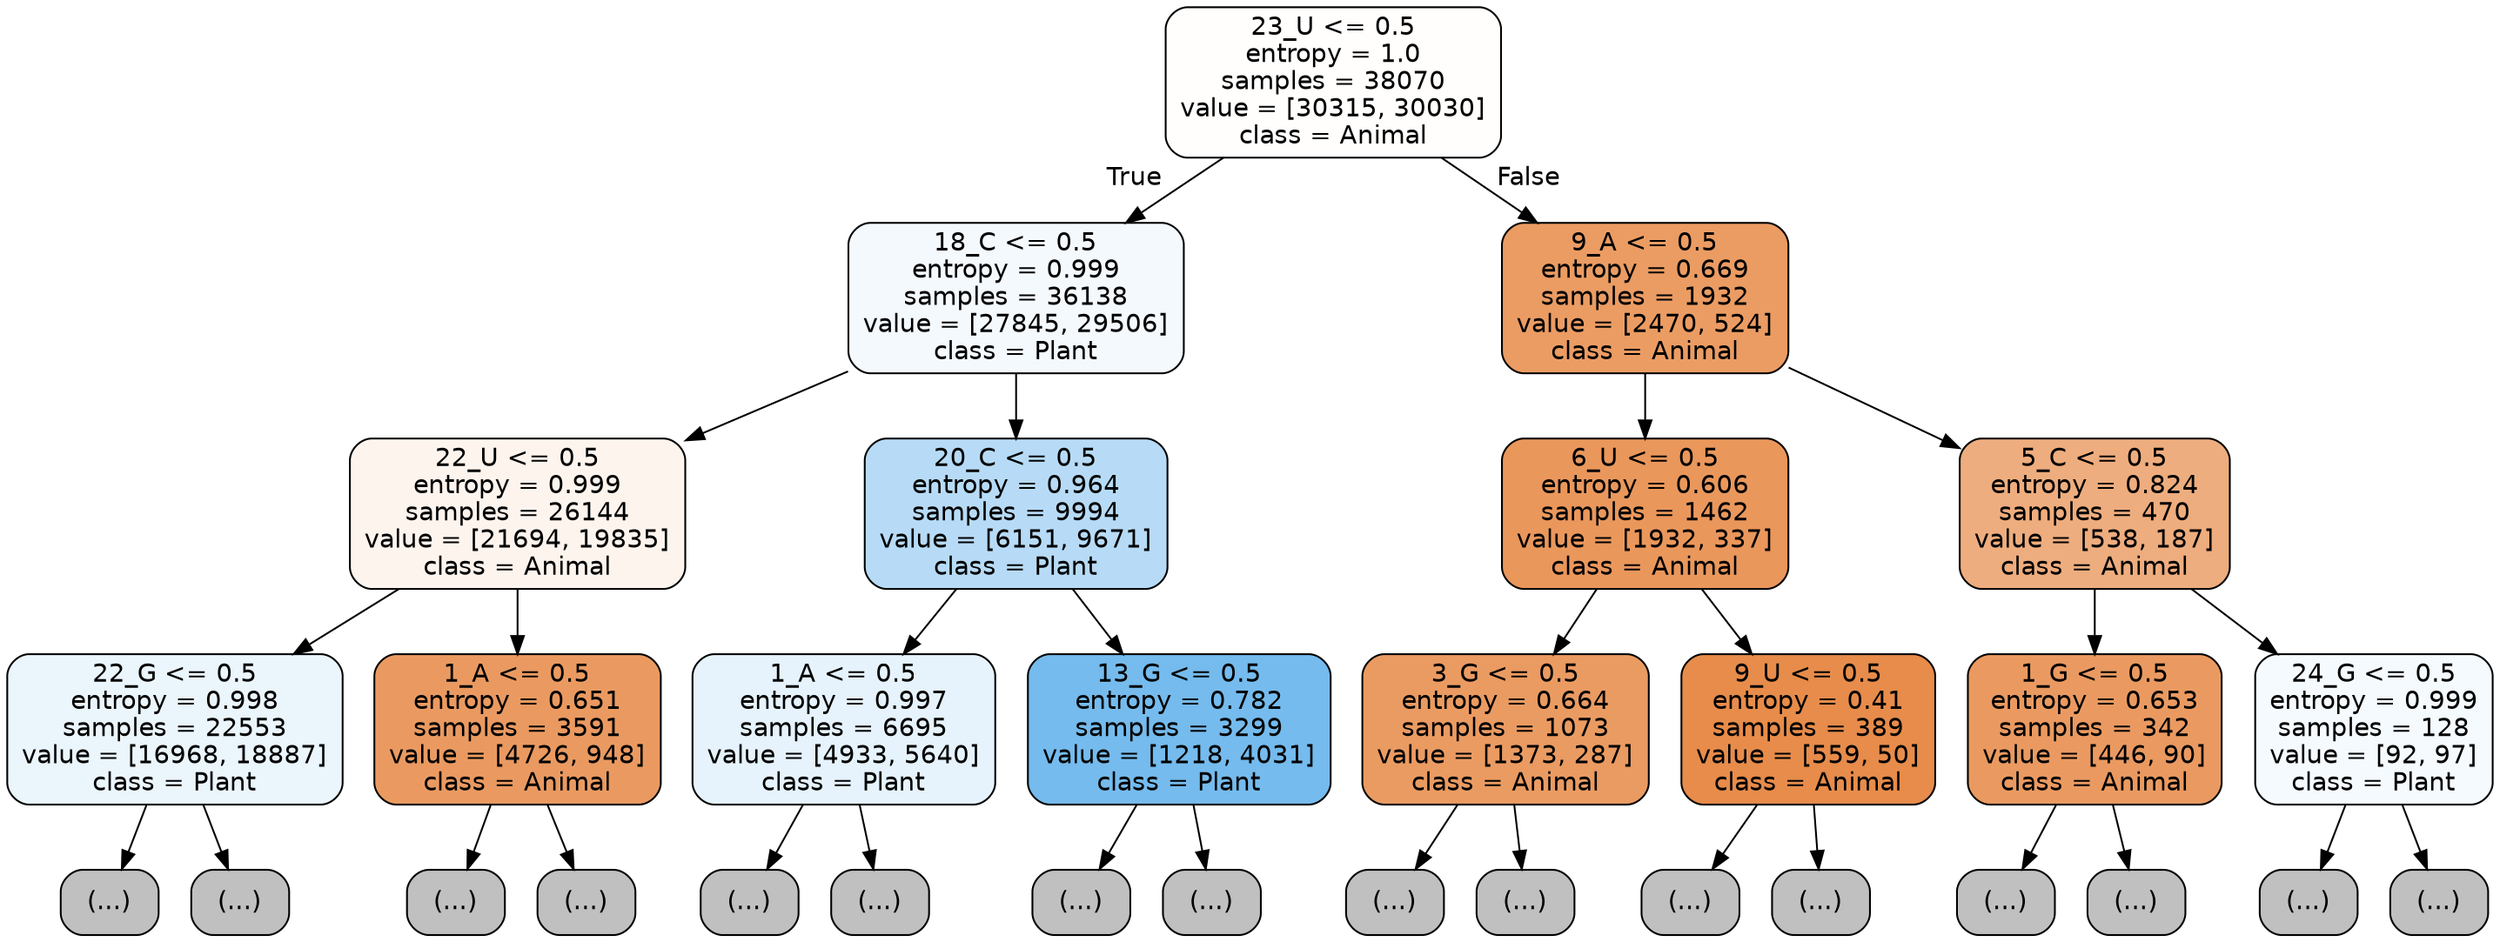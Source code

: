 digraph Tree {
node [shape=box, style="filled, rounded", color="black", fontname="helvetica"] ;
edge [fontname="helvetica"] ;
0 [label="23_U <= 0.5\nentropy = 1.0\nsamples = 38070\nvalue = [30315, 30030]\nclass = Animal", fillcolor="#fffefd"] ;
1 [label="18_C <= 0.5\nentropy = 0.999\nsamples = 36138\nvalue = [27845, 29506]\nclass = Plant", fillcolor="#f4f9fe"] ;
0 -> 1 [labeldistance=2.5, labelangle=45, headlabel="True"] ;
2 [label="22_U <= 0.5\nentropy = 0.999\nsamples = 26144\nvalue = [21694, 19835]\nclass = Animal", fillcolor="#fdf4ee"] ;
1 -> 2 ;
3 [label="22_G <= 0.5\nentropy = 0.998\nsamples = 22553\nvalue = [16968, 18887]\nclass = Plant", fillcolor="#ebf5fc"] ;
2 -> 3 ;
4 [label="(...)", fillcolor="#C0C0C0"] ;
3 -> 4 ;
9491 [label="(...)", fillcolor="#C0C0C0"] ;
3 -> 9491 ;
10808 [label="1_A <= 0.5\nentropy = 0.651\nsamples = 3591\nvalue = [4726, 948]\nclass = Animal", fillcolor="#ea9a61"] ;
2 -> 10808 ;
10809 [label="(...)", fillcolor="#C0C0C0"] ;
10808 -> 10809 ;
11838 [label="(...)", fillcolor="#C0C0C0"] ;
10808 -> 11838 ;
12167 [label="20_C <= 0.5\nentropy = 0.964\nsamples = 9994\nvalue = [6151, 9671]\nclass = Plant", fillcolor="#b7dbf6"] ;
1 -> 12167 ;
12168 [label="1_A <= 0.5\nentropy = 0.997\nsamples = 6695\nvalue = [4933, 5640]\nclass = Plant", fillcolor="#e6f3fc"] ;
12167 -> 12168 ;
12169 [label="(...)", fillcolor="#C0C0C0"] ;
12168 -> 12169 ;
14470 [label="(...)", fillcolor="#C0C0C0"] ;
12168 -> 14470 ;
15083 [label="13_G <= 0.5\nentropy = 0.782\nsamples = 3299\nvalue = [1218, 4031]\nclass = Plant", fillcolor="#75bbed"] ;
12167 -> 15083 ;
15084 [label="(...)", fillcolor="#C0C0C0"] ;
15083 -> 15084 ;
15713 [label="(...)", fillcolor="#C0C0C0"] ;
15083 -> 15713 ;
15976 [label="9_A <= 0.5\nentropy = 0.669\nsamples = 1932\nvalue = [2470, 524]\nclass = Animal", fillcolor="#eb9c63"] ;
0 -> 15976 [labeldistance=2.5, labelangle=-45, headlabel="False"] ;
15977 [label="6_U <= 0.5\nentropy = 0.606\nsamples = 1462\nvalue = [1932, 337]\nclass = Animal", fillcolor="#ea975c"] ;
15976 -> 15977 ;
15978 [label="3_G <= 0.5\nentropy = 0.664\nsamples = 1073\nvalue = [1373, 287]\nclass = Animal", fillcolor="#ea9b62"] ;
15977 -> 15978 ;
15979 [label="(...)", fillcolor="#C0C0C0"] ;
15978 -> 15979 ;
16292 [label="(...)", fillcolor="#C0C0C0"] ;
15978 -> 16292 ;
16407 [label="9_U <= 0.5\nentropy = 0.41\nsamples = 389\nvalue = [559, 50]\nclass = Animal", fillcolor="#e78c4b"] ;
15977 -> 16407 ;
16408 [label="(...)", fillcolor="#C0C0C0"] ;
16407 -> 16408 ;
16483 [label="(...)", fillcolor="#C0C0C0"] ;
16407 -> 16483 ;
16522 [label="5_C <= 0.5\nentropy = 0.824\nsamples = 470\nvalue = [538, 187]\nclass = Animal", fillcolor="#eead7e"] ;
15976 -> 16522 ;
16523 [label="1_G <= 0.5\nentropy = 0.653\nsamples = 342\nvalue = [446, 90]\nclass = Animal", fillcolor="#ea9a61"] ;
16522 -> 16523 ;
16524 [label="(...)", fillcolor="#C0C0C0"] ;
16523 -> 16524 ;
16631 [label="(...)", fillcolor="#C0C0C0"] ;
16523 -> 16631 ;
16656 [label="24_G <= 0.5\nentropy = 0.999\nsamples = 128\nvalue = [92, 97]\nclass = Plant", fillcolor="#f5fafe"] ;
16522 -> 16656 ;
16657 [label="(...)", fillcolor="#C0C0C0"] ;
16656 -> 16657 ;
16686 [label="(...)", fillcolor="#C0C0C0"] ;
16656 -> 16686 ;
}